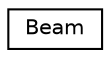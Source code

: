digraph "Graphical Class Hierarchy"
{
 // LATEX_PDF_SIZE
  edge [fontname="Helvetica",fontsize="10",labelfontname="Helvetica",labelfontsize="10"];
  node [fontname="Helvetica",fontsize="10",shape=record];
  rankdir="LR";
  Node0 [label="Beam",height=0.2,width=0.4,color="black", fillcolor="white", style="filled",URL="$struct_beam.html",tooltip="A simplified data structure for use in interface with other codes."];
}
